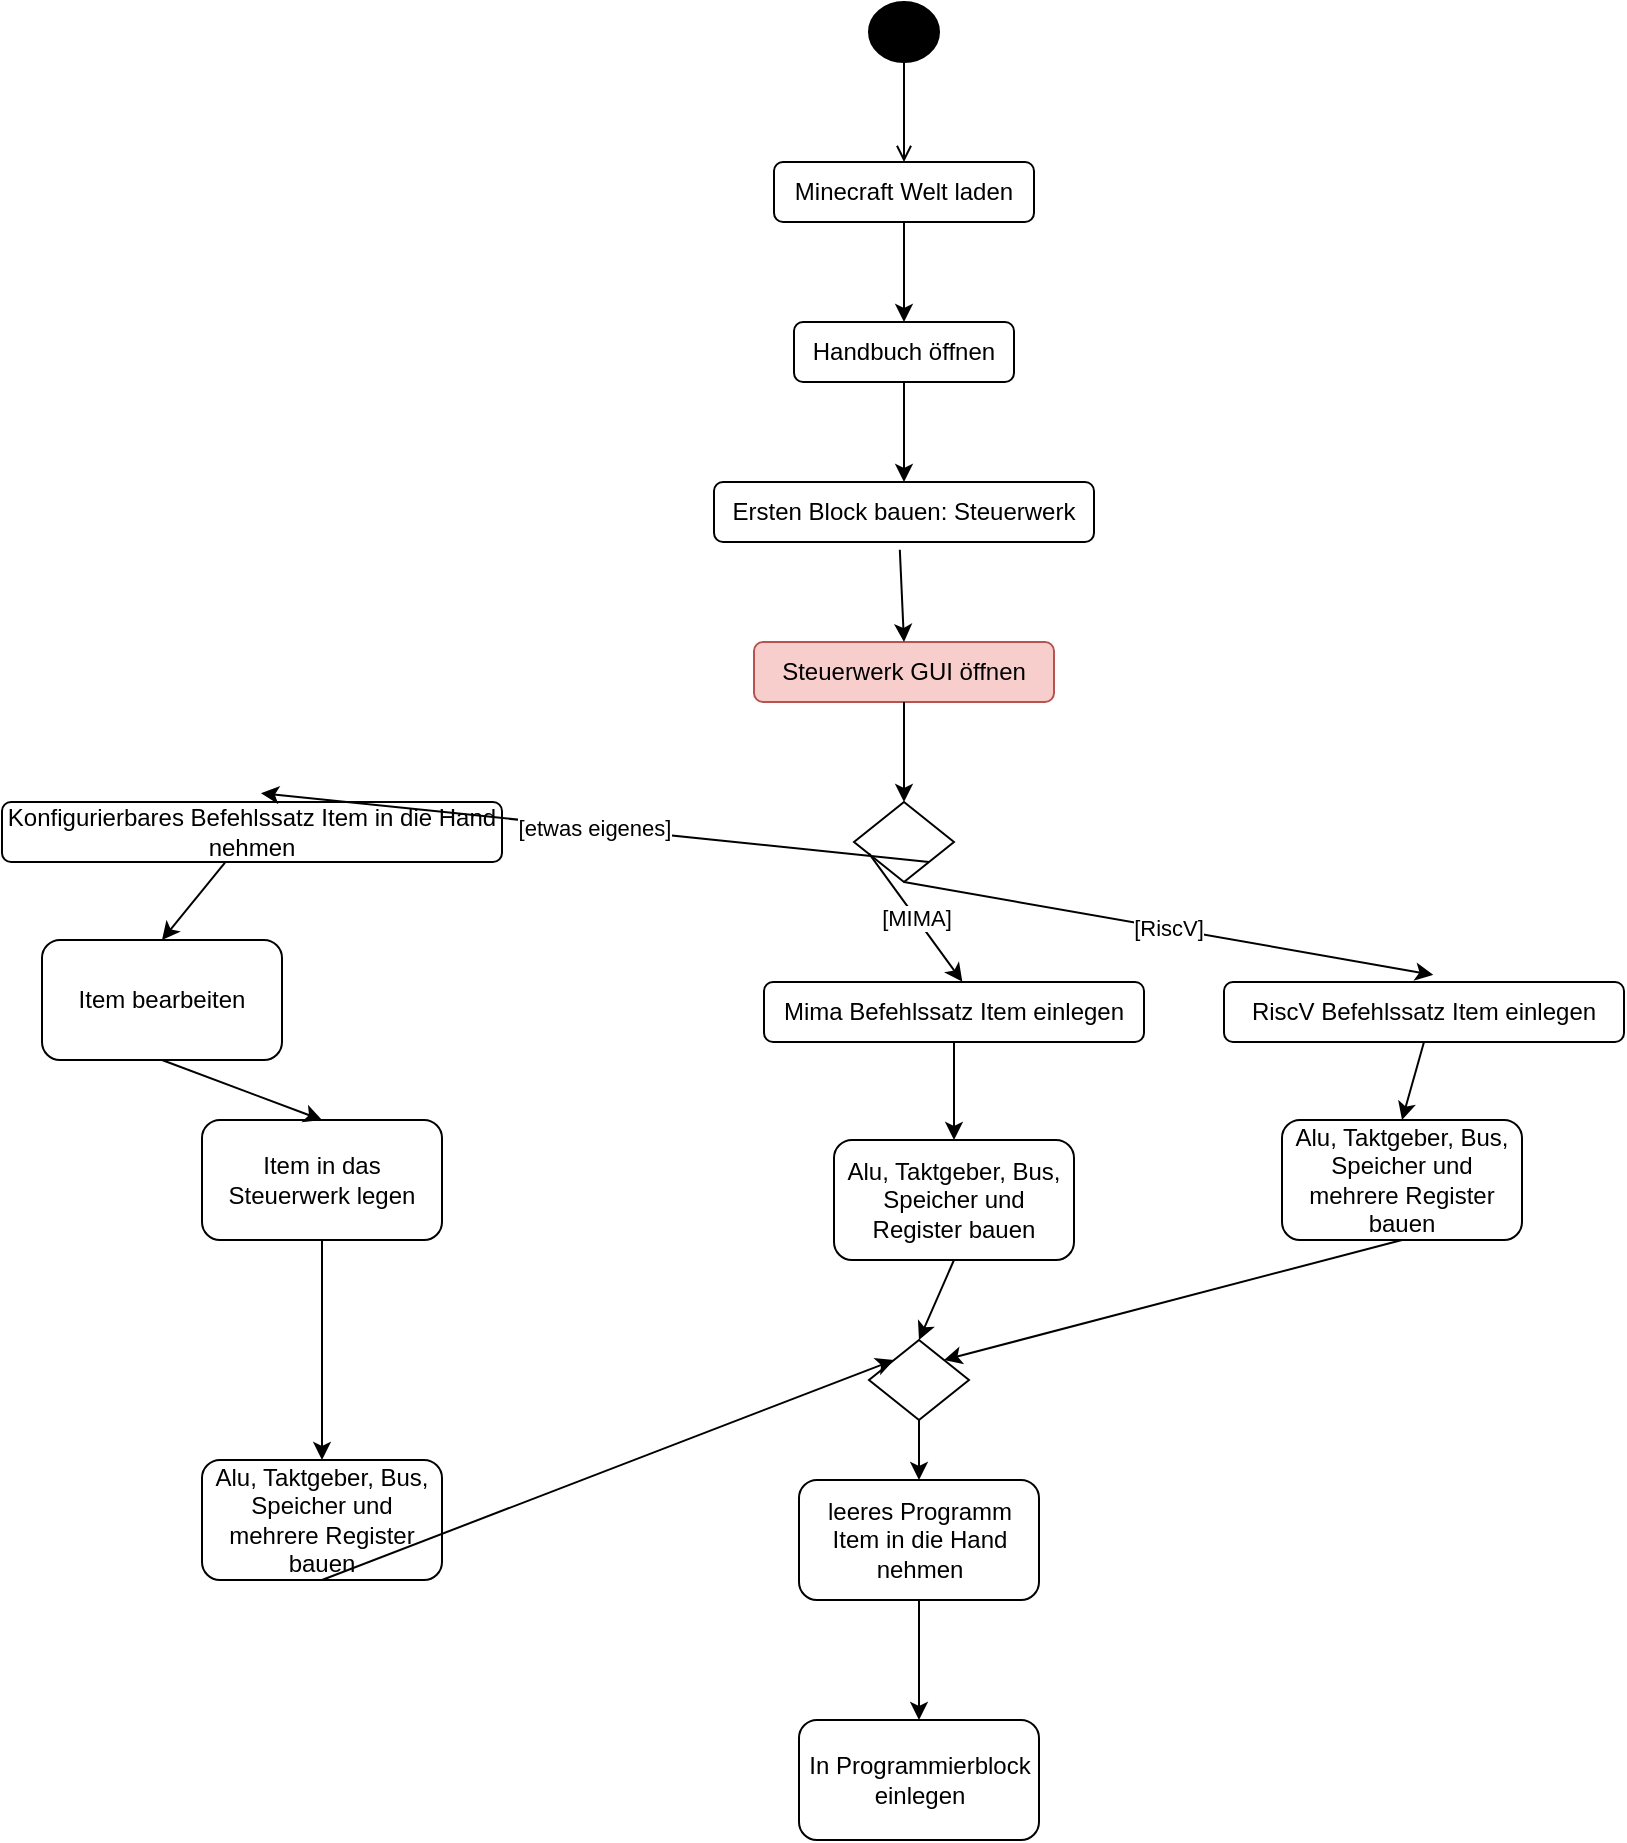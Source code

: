 <mxfile version="22.1.3" type="github">
  <diagram id="C5RBs43oDa-KdzZeNtuy" name="Page-1">
    <mxGraphModel dx="2336" dy="835" grid="1" gridSize="10" guides="1" tooltips="1" connect="1" arrows="1" fold="1" page="1" pageScale="1" pageWidth="827" pageHeight="1169" math="0" shadow="0">
      <root>
        <mxCell id="WIyWlLk6GJQsqaUBKTNV-0" />
        <mxCell id="WIyWlLk6GJQsqaUBKTNV-1" parent="WIyWlLk6GJQsqaUBKTNV-0" />
        <mxCell id="O5BcbNm2OCLrN9YEBHeC-1" value="" style="endArrow=open;html=1;rounded=0;align=center;verticalAlign=top;endFill=0;labelBackgroundColor=none;endSize=6;exitX=0.5;exitY=1;exitDx=0;exitDy=0;entryX=0.5;entryY=0;entryDx=0;entryDy=0;noEdgeStyle=1;" edge="1" source="O5BcbNm2OCLrN9YEBHeC-2" parent="WIyWlLk6GJQsqaUBKTNV-1" target="O5BcbNm2OCLrN9YEBHeC-4">
          <mxGeometry relative="1" as="geometry">
            <mxPoint x="-611" y="84" as="targetPoint" />
            <mxPoint x="-401.004" y="183.997" as="sourcePoint" />
          </mxGeometry>
        </mxCell>
        <mxCell id="O5BcbNm2OCLrN9YEBHeC-2" value="" style="ellipse;fillColor=strokeColor;html=1;" vertex="1" parent="WIyWlLk6GJQsqaUBKTNV-1">
          <mxGeometry x="-296.5" y="71" width="35" height="30" as="geometry" />
        </mxCell>
        <mxCell id="O5BcbNm2OCLrN9YEBHeC-4" value="Minecraft Welt laden" style="rounded=1;whiteSpace=wrap;html=1;" vertex="1" parent="WIyWlLk6GJQsqaUBKTNV-1">
          <mxGeometry x="-344" y="151" width="130" height="30" as="geometry" />
        </mxCell>
        <mxCell id="O5BcbNm2OCLrN9YEBHeC-5" value="Handbuch öffnen" style="rounded=1;whiteSpace=wrap;html=1;" vertex="1" parent="WIyWlLk6GJQsqaUBKTNV-1">
          <mxGeometry x="-334" y="231" width="110" height="30" as="geometry" />
        </mxCell>
        <mxCell id="O5BcbNm2OCLrN9YEBHeC-6" value="" style="endArrow=classic;html=1;rounded=0;entryX=0.5;entryY=0;entryDx=0;entryDy=0;exitX=0.5;exitY=1;exitDx=0;exitDy=0;noEdgeStyle=1;orthogonal=1;" edge="1" parent="WIyWlLk6GJQsqaUBKTNV-1" source="O5BcbNm2OCLrN9YEBHeC-4" target="O5BcbNm2OCLrN9YEBHeC-5">
          <mxGeometry width="50" height="50" relative="1" as="geometry">
            <mxPoint x="-1306" y="184" as="sourcePoint" />
            <mxPoint x="-1176" y="304" as="targetPoint" />
          </mxGeometry>
        </mxCell>
        <mxCell id="O5BcbNm2OCLrN9YEBHeC-8" value="Ersten Block bauen: Steuerwerk" style="rounded=1;whiteSpace=wrap;html=1;" vertex="1" parent="WIyWlLk6GJQsqaUBKTNV-1">
          <mxGeometry x="-374" y="311" width="190" height="30" as="geometry" />
        </mxCell>
        <mxCell id="O5BcbNm2OCLrN9YEBHeC-9" value="" style="edgeStyle=none;orthogonalLoop=1;jettySize=auto;html=1;rounded=0;exitX=0.5;exitY=1;exitDx=0;exitDy=0;entryX=0.5;entryY=0;entryDx=0;entryDy=0;noEdgeStyle=1;orthogonal=1;" edge="1" parent="WIyWlLk6GJQsqaUBKTNV-1" source="O5BcbNm2OCLrN9YEBHeC-5" target="O5BcbNm2OCLrN9YEBHeC-8">
          <mxGeometry width="80" relative="1" as="geometry">
            <mxPoint x="-1336" y="274" as="sourcePoint" />
            <mxPoint x="-1256" y="274" as="targetPoint" />
          </mxGeometry>
        </mxCell>
        <mxCell id="O5BcbNm2OCLrN9YEBHeC-13" value="Steuerwerk GUI öffnen" style="rounded=1;whiteSpace=wrap;html=1;fillColor=#f8cecc;strokeColor=#b85450;" vertex="1" parent="WIyWlLk6GJQsqaUBKTNV-1">
          <mxGeometry x="-354" y="391" width="150" height="30" as="geometry" />
        </mxCell>
        <mxCell id="O5BcbNm2OCLrN9YEBHeC-14" value="" style="edgeStyle=none;orthogonalLoop=1;jettySize=auto;html=1;rounded=0;exitX=0.489;exitY=1.129;exitDx=0;exitDy=0;exitPerimeter=0;entryX=0.5;entryY=0;entryDx=0;entryDy=0;noEdgeStyle=1;orthogonal=1;" edge="1" parent="WIyWlLk6GJQsqaUBKTNV-1" source="O5BcbNm2OCLrN9YEBHeC-8" target="O5BcbNm2OCLrN9YEBHeC-13">
          <mxGeometry width="80" relative="1" as="geometry">
            <mxPoint x="-1086" y="454" as="sourcePoint" />
            <mxPoint x="-1006" y="454" as="targetPoint" />
          </mxGeometry>
        </mxCell>
        <mxCell id="O5BcbNm2OCLrN9YEBHeC-15" value="Mima Befehlssatz Item einlegen" style="rounded=1;whiteSpace=wrap;html=1;" vertex="1" parent="WIyWlLk6GJQsqaUBKTNV-1">
          <mxGeometry x="-349" y="561" width="190" height="30" as="geometry" />
        </mxCell>
        <mxCell id="O5BcbNm2OCLrN9YEBHeC-16" value="RiscV Befehlssatz Item einlegen" style="rounded=1;whiteSpace=wrap;html=1;" vertex="1" parent="WIyWlLk6GJQsqaUBKTNV-1">
          <mxGeometry x="-119" y="561" width="200" height="30" as="geometry" />
        </mxCell>
        <mxCell id="O5BcbNm2OCLrN9YEBHeC-17" value="Konfigurierbares Befehlssatz Item in die Hand nehmen" style="rounded=1;whiteSpace=wrap;html=1;" vertex="1" parent="WIyWlLk6GJQsqaUBKTNV-1">
          <mxGeometry x="-730" y="471" width="250" height="30" as="geometry" />
        </mxCell>
        <mxCell id="O5BcbNm2OCLrN9YEBHeC-18" value="" style="rhombus;whiteSpace=wrap;html=1;portConstraintRotation=1;" vertex="1" parent="WIyWlLk6GJQsqaUBKTNV-1">
          <mxGeometry x="-304" y="471" width="50" height="40" as="geometry" />
        </mxCell>
        <mxCell id="O5BcbNm2OCLrN9YEBHeC-19" value="" style="edgeStyle=none;orthogonalLoop=1;jettySize=auto;html=1;rounded=0;exitX=0.5;exitY=1;exitDx=0;exitDy=0;noEdgeStyle=1;orthogonal=1;" edge="1" parent="WIyWlLk6GJQsqaUBKTNV-1" source="O5BcbNm2OCLrN9YEBHeC-13" target="O5BcbNm2OCLrN9YEBHeC-18">
          <mxGeometry width="80" relative="1" as="geometry">
            <mxPoint x="-1266" y="484" as="sourcePoint" />
            <mxPoint x="-1186" y="484" as="targetPoint" />
          </mxGeometry>
        </mxCell>
        <mxCell id="O5BcbNm2OCLrN9YEBHeC-20" value="[MIMA]" style="edgeStyle=none;orthogonalLoop=1;jettySize=auto;html=1;rounded=0;exitX=0.151;exitY=0.646;exitDx=0;exitDy=0;entryX=0.522;entryY=-0.005;entryDx=0;entryDy=0;noEdgeStyle=1;orthogonal=1;exitPerimeter=0;entryPerimeter=0;" edge="1" parent="WIyWlLk6GJQsqaUBKTNV-1" source="O5BcbNm2OCLrN9YEBHeC-18" target="O5BcbNm2OCLrN9YEBHeC-15">
          <mxGeometry width="80" relative="1" as="geometry">
            <mxPoint x="-1186" y="384" as="sourcePoint" />
            <mxPoint x="-1106" y="384" as="targetPoint" />
          </mxGeometry>
        </mxCell>
        <mxCell id="O5BcbNm2OCLrN9YEBHeC-21" value="[RiscV]" style="edgeStyle=none;orthogonalLoop=1;jettySize=auto;html=1;rounded=0;exitX=0.5;exitY=1;exitDx=0;exitDy=0;entryX=0.523;entryY=-0.119;entryDx=0;entryDy=0;noEdgeStyle=1;orthogonal=1;entryPerimeter=0;" edge="1" parent="WIyWlLk6GJQsqaUBKTNV-1" source="O5BcbNm2OCLrN9YEBHeC-18" target="O5BcbNm2OCLrN9YEBHeC-16">
          <mxGeometry width="80" relative="1" as="geometry">
            <mxPoint x="-1196" y="584" as="sourcePoint" />
            <mxPoint x="-1116" y="584" as="targetPoint" />
          </mxGeometry>
        </mxCell>
        <mxCell id="O5BcbNm2OCLrN9YEBHeC-22" value="[etwas eigenes]" style="edgeStyle=none;orthogonalLoop=1;jettySize=auto;html=1;rounded=0;exitX=1;exitY=1;exitDx=0;exitDy=0;entryX=0.518;entryY=-0.147;entryDx=0;entryDy=0;noEdgeStyle=1;orthogonal=1;entryPerimeter=0;" edge="1" parent="WIyWlLk6GJQsqaUBKTNV-1" source="O5BcbNm2OCLrN9YEBHeC-18" target="O5BcbNm2OCLrN9YEBHeC-17">
          <mxGeometry width="80" relative="1" as="geometry">
            <mxPoint x="-1146" y="534" as="sourcePoint" />
            <mxPoint x="-660" y="840" as="targetPoint" />
          </mxGeometry>
        </mxCell>
        <mxCell id="O5BcbNm2OCLrN9YEBHeC-25" value="Alu, Taktgeber, Bus, Speicher und Register bauen" style="rounded=1;whiteSpace=wrap;html=1;" vertex="1" parent="WIyWlLk6GJQsqaUBKTNV-1">
          <mxGeometry x="-314" y="640" width="120" height="60" as="geometry" />
        </mxCell>
        <mxCell id="O5BcbNm2OCLrN9YEBHeC-26" value="" style="edgeStyle=none;orthogonalLoop=1;jettySize=auto;html=1;rounded=0;exitX=0.5;exitY=1;exitDx=0;exitDy=0;entryX=0.5;entryY=0;entryDx=0;entryDy=0;" edge="1" parent="WIyWlLk6GJQsqaUBKTNV-1" source="O5BcbNm2OCLrN9YEBHeC-15" target="O5BcbNm2OCLrN9YEBHeC-25">
          <mxGeometry width="80" relative="1" as="geometry">
            <mxPoint x="-590" y="800" as="sourcePoint" />
            <mxPoint x="-510" y="800" as="targetPoint" />
            <Array as="points" />
          </mxGeometry>
        </mxCell>
        <mxCell id="O5BcbNm2OCLrN9YEBHeC-27" value="Alu, Taktgeber, Bus, Speicher und mehrere Register bauen" style="rounded=1;whiteSpace=wrap;html=1;" vertex="1" parent="WIyWlLk6GJQsqaUBKTNV-1">
          <mxGeometry x="-90" y="630" width="120" height="60" as="geometry" />
        </mxCell>
        <mxCell id="O5BcbNm2OCLrN9YEBHeC-28" value="" style="edgeStyle=none;orthogonalLoop=1;jettySize=auto;html=1;rounded=0;exitX=0.5;exitY=1;exitDx=0;exitDy=0;entryX=0.5;entryY=0;entryDx=0;entryDy=0;" edge="1" parent="WIyWlLk6GJQsqaUBKTNV-1" source="O5BcbNm2OCLrN9YEBHeC-16" target="O5BcbNm2OCLrN9YEBHeC-27">
          <mxGeometry width="80" relative="1" as="geometry">
            <mxPoint x="-420" y="820" as="sourcePoint" />
            <mxPoint x="-340" y="820" as="targetPoint" />
            <Array as="points" />
          </mxGeometry>
        </mxCell>
        <mxCell id="O5BcbNm2OCLrN9YEBHeC-29" value="Alu, Taktgeber, Bus, Speicher und mehrere Register bauen" style="rounded=1;whiteSpace=wrap;html=1;" vertex="1" parent="WIyWlLk6GJQsqaUBKTNV-1">
          <mxGeometry x="-630" y="800" width="120" height="60" as="geometry" />
        </mxCell>
        <mxCell id="O5BcbNm2OCLrN9YEBHeC-30" value="" style="rhombus;whiteSpace=wrap;html=1;double=0;portConstraintRotation=1;" vertex="1" parent="WIyWlLk6GJQsqaUBKTNV-1">
          <mxGeometry x="-296.5" y="740" width="50" height="40" as="geometry" />
        </mxCell>
        <mxCell id="O5BcbNm2OCLrN9YEBHeC-31" value="" style="edgeStyle=none;orthogonalLoop=1;jettySize=auto;html=1;rounded=0;exitX=0.5;exitY=1;exitDx=0;exitDy=0;entryX=0;entryY=0;entryDx=0;entryDy=0;" edge="1" parent="WIyWlLk6GJQsqaUBKTNV-1" source="O5BcbNm2OCLrN9YEBHeC-29" target="O5BcbNm2OCLrN9YEBHeC-30">
          <mxGeometry width="80" relative="1" as="geometry">
            <mxPoint x="-460" y="800" as="sourcePoint" />
            <mxPoint x="-380" y="800" as="targetPoint" />
            <Array as="points" />
          </mxGeometry>
        </mxCell>
        <mxCell id="O5BcbNm2OCLrN9YEBHeC-32" value="" style="edgeStyle=none;orthogonalLoop=1;jettySize=auto;html=1;rounded=0;exitX=0.446;exitY=1.011;exitDx=0;exitDy=0;exitPerimeter=0;entryX=0.5;entryY=0;entryDx=0;entryDy=0;" edge="1" parent="WIyWlLk6GJQsqaUBKTNV-1" source="O5BcbNm2OCLrN9YEBHeC-17" target="O5BcbNm2OCLrN9YEBHeC-37">
          <mxGeometry width="80" relative="1" as="geometry">
            <mxPoint x="-400" y="880" as="sourcePoint" />
            <mxPoint x="-560" y="630" as="targetPoint" />
            <Array as="points" />
          </mxGeometry>
        </mxCell>
        <mxCell id="O5BcbNm2OCLrN9YEBHeC-33" value="" style="edgeStyle=none;orthogonalLoop=1;jettySize=auto;html=1;rounded=0;exitX=0.5;exitY=1;exitDx=0;exitDy=0;entryX=0.5;entryY=0;entryDx=0;entryDy=0;" edge="1" parent="WIyWlLk6GJQsqaUBKTNV-1" source="O5BcbNm2OCLrN9YEBHeC-25" target="O5BcbNm2OCLrN9YEBHeC-30">
          <mxGeometry width="80" relative="1" as="geometry">
            <mxPoint x="-440" y="840" as="sourcePoint" />
            <mxPoint x="-360" y="840" as="targetPoint" />
            <Array as="points" />
          </mxGeometry>
        </mxCell>
        <mxCell id="O5BcbNm2OCLrN9YEBHeC-34" value="" style="edgeStyle=none;orthogonalLoop=1;jettySize=auto;html=1;rounded=0;exitX=0.5;exitY=1;exitDx=0;exitDy=0;entryX=1;entryY=0;entryDx=0;entryDy=0;" edge="1" parent="WIyWlLk6GJQsqaUBKTNV-1" source="O5BcbNm2OCLrN9YEBHeC-27" target="O5BcbNm2OCLrN9YEBHeC-30">
          <mxGeometry width="80" relative="1" as="geometry">
            <mxPoint x="-240" y="890" as="sourcePoint" />
            <mxPoint x="-160" y="890" as="targetPoint" />
            <Array as="points" />
          </mxGeometry>
        </mxCell>
        <mxCell id="O5BcbNm2OCLrN9YEBHeC-35" value="leeres Programm Item in die Hand nehmen" style="rounded=1;whiteSpace=wrap;html=1;" vertex="1" parent="WIyWlLk6GJQsqaUBKTNV-1">
          <mxGeometry x="-331.5" y="810" width="120" height="60" as="geometry" />
        </mxCell>
        <mxCell id="O5BcbNm2OCLrN9YEBHeC-36" value="" style="edgeStyle=none;orthogonalLoop=1;jettySize=auto;html=1;rounded=0;entryX=0.5;entryY=0;entryDx=0;entryDy=0;exitX=0.5;exitY=1;exitDx=0;exitDy=0;" edge="1" parent="WIyWlLk6GJQsqaUBKTNV-1" source="O5BcbNm2OCLrN9YEBHeC-30" target="O5BcbNm2OCLrN9YEBHeC-35">
          <mxGeometry width="80" relative="1" as="geometry">
            <mxPoint x="-710" y="700" as="sourcePoint" />
            <mxPoint x="-630" y="700" as="targetPoint" />
            <Array as="points" />
          </mxGeometry>
        </mxCell>
        <mxCell id="O5BcbNm2OCLrN9YEBHeC-37" value="Item bearbeiten" style="rounded=1;whiteSpace=wrap;html=1;" vertex="1" parent="WIyWlLk6GJQsqaUBKTNV-1">
          <mxGeometry x="-710" y="540" width="120" height="60" as="geometry" />
        </mxCell>
        <mxCell id="O5BcbNm2OCLrN9YEBHeC-38" value="Item in das Steuerwerk legen" style="rounded=1;whiteSpace=wrap;html=1;" vertex="1" parent="WIyWlLk6GJQsqaUBKTNV-1">
          <mxGeometry x="-630" y="630" width="120" height="60" as="geometry" />
        </mxCell>
        <mxCell id="O5BcbNm2OCLrN9YEBHeC-39" value="" style="edgeStyle=none;orthogonalLoop=1;jettySize=auto;html=1;rounded=0;exitX=0.5;exitY=1;exitDx=0;exitDy=0;entryX=0.5;entryY=0;entryDx=0;entryDy=0;" edge="1" parent="WIyWlLk6GJQsqaUBKTNV-1" source="O5BcbNm2OCLrN9YEBHeC-37" target="O5BcbNm2OCLrN9YEBHeC-38">
          <mxGeometry width="80" relative="1" as="geometry">
            <mxPoint x="-590" y="690" as="sourcePoint" />
            <mxPoint x="-510" y="690" as="targetPoint" />
            <Array as="points" />
          </mxGeometry>
        </mxCell>
        <mxCell id="O5BcbNm2OCLrN9YEBHeC-40" value="" style="edgeStyle=none;orthogonalLoop=1;jettySize=auto;html=1;rounded=0;exitX=0.5;exitY=1;exitDx=0;exitDy=0;entryX=0.5;entryY=0;entryDx=0;entryDy=0;" edge="1" parent="WIyWlLk6GJQsqaUBKTNV-1" source="O5BcbNm2OCLrN9YEBHeC-38" target="O5BcbNm2OCLrN9YEBHeC-29">
          <mxGeometry width="80" relative="1" as="geometry">
            <mxPoint x="-430" y="680" as="sourcePoint" />
            <mxPoint x="-350" y="680" as="targetPoint" />
            <Array as="points" />
          </mxGeometry>
        </mxCell>
        <mxCell id="O5BcbNm2OCLrN9YEBHeC-41" value="In Programmierblock einlegen" style="rounded=1;whiteSpace=wrap;html=1;" vertex="1" parent="WIyWlLk6GJQsqaUBKTNV-1">
          <mxGeometry x="-331.5" y="930" width="120" height="60" as="geometry" />
        </mxCell>
        <mxCell id="O5BcbNm2OCLrN9YEBHeC-42" value="" style="edgeStyle=none;orthogonalLoop=1;jettySize=auto;html=1;rounded=0;exitX=0.5;exitY=1;exitDx=0;exitDy=0;" edge="1" parent="WIyWlLk6GJQsqaUBKTNV-1" source="O5BcbNm2OCLrN9YEBHeC-35" target="O5BcbNm2OCLrN9YEBHeC-41">
          <mxGeometry width="80" relative="1" as="geometry">
            <mxPoint x="-570" y="1040" as="sourcePoint" />
            <mxPoint x="-490" y="1040" as="targetPoint" />
            <Array as="points" />
          </mxGeometry>
        </mxCell>
      </root>
    </mxGraphModel>
  </diagram>
</mxfile>
